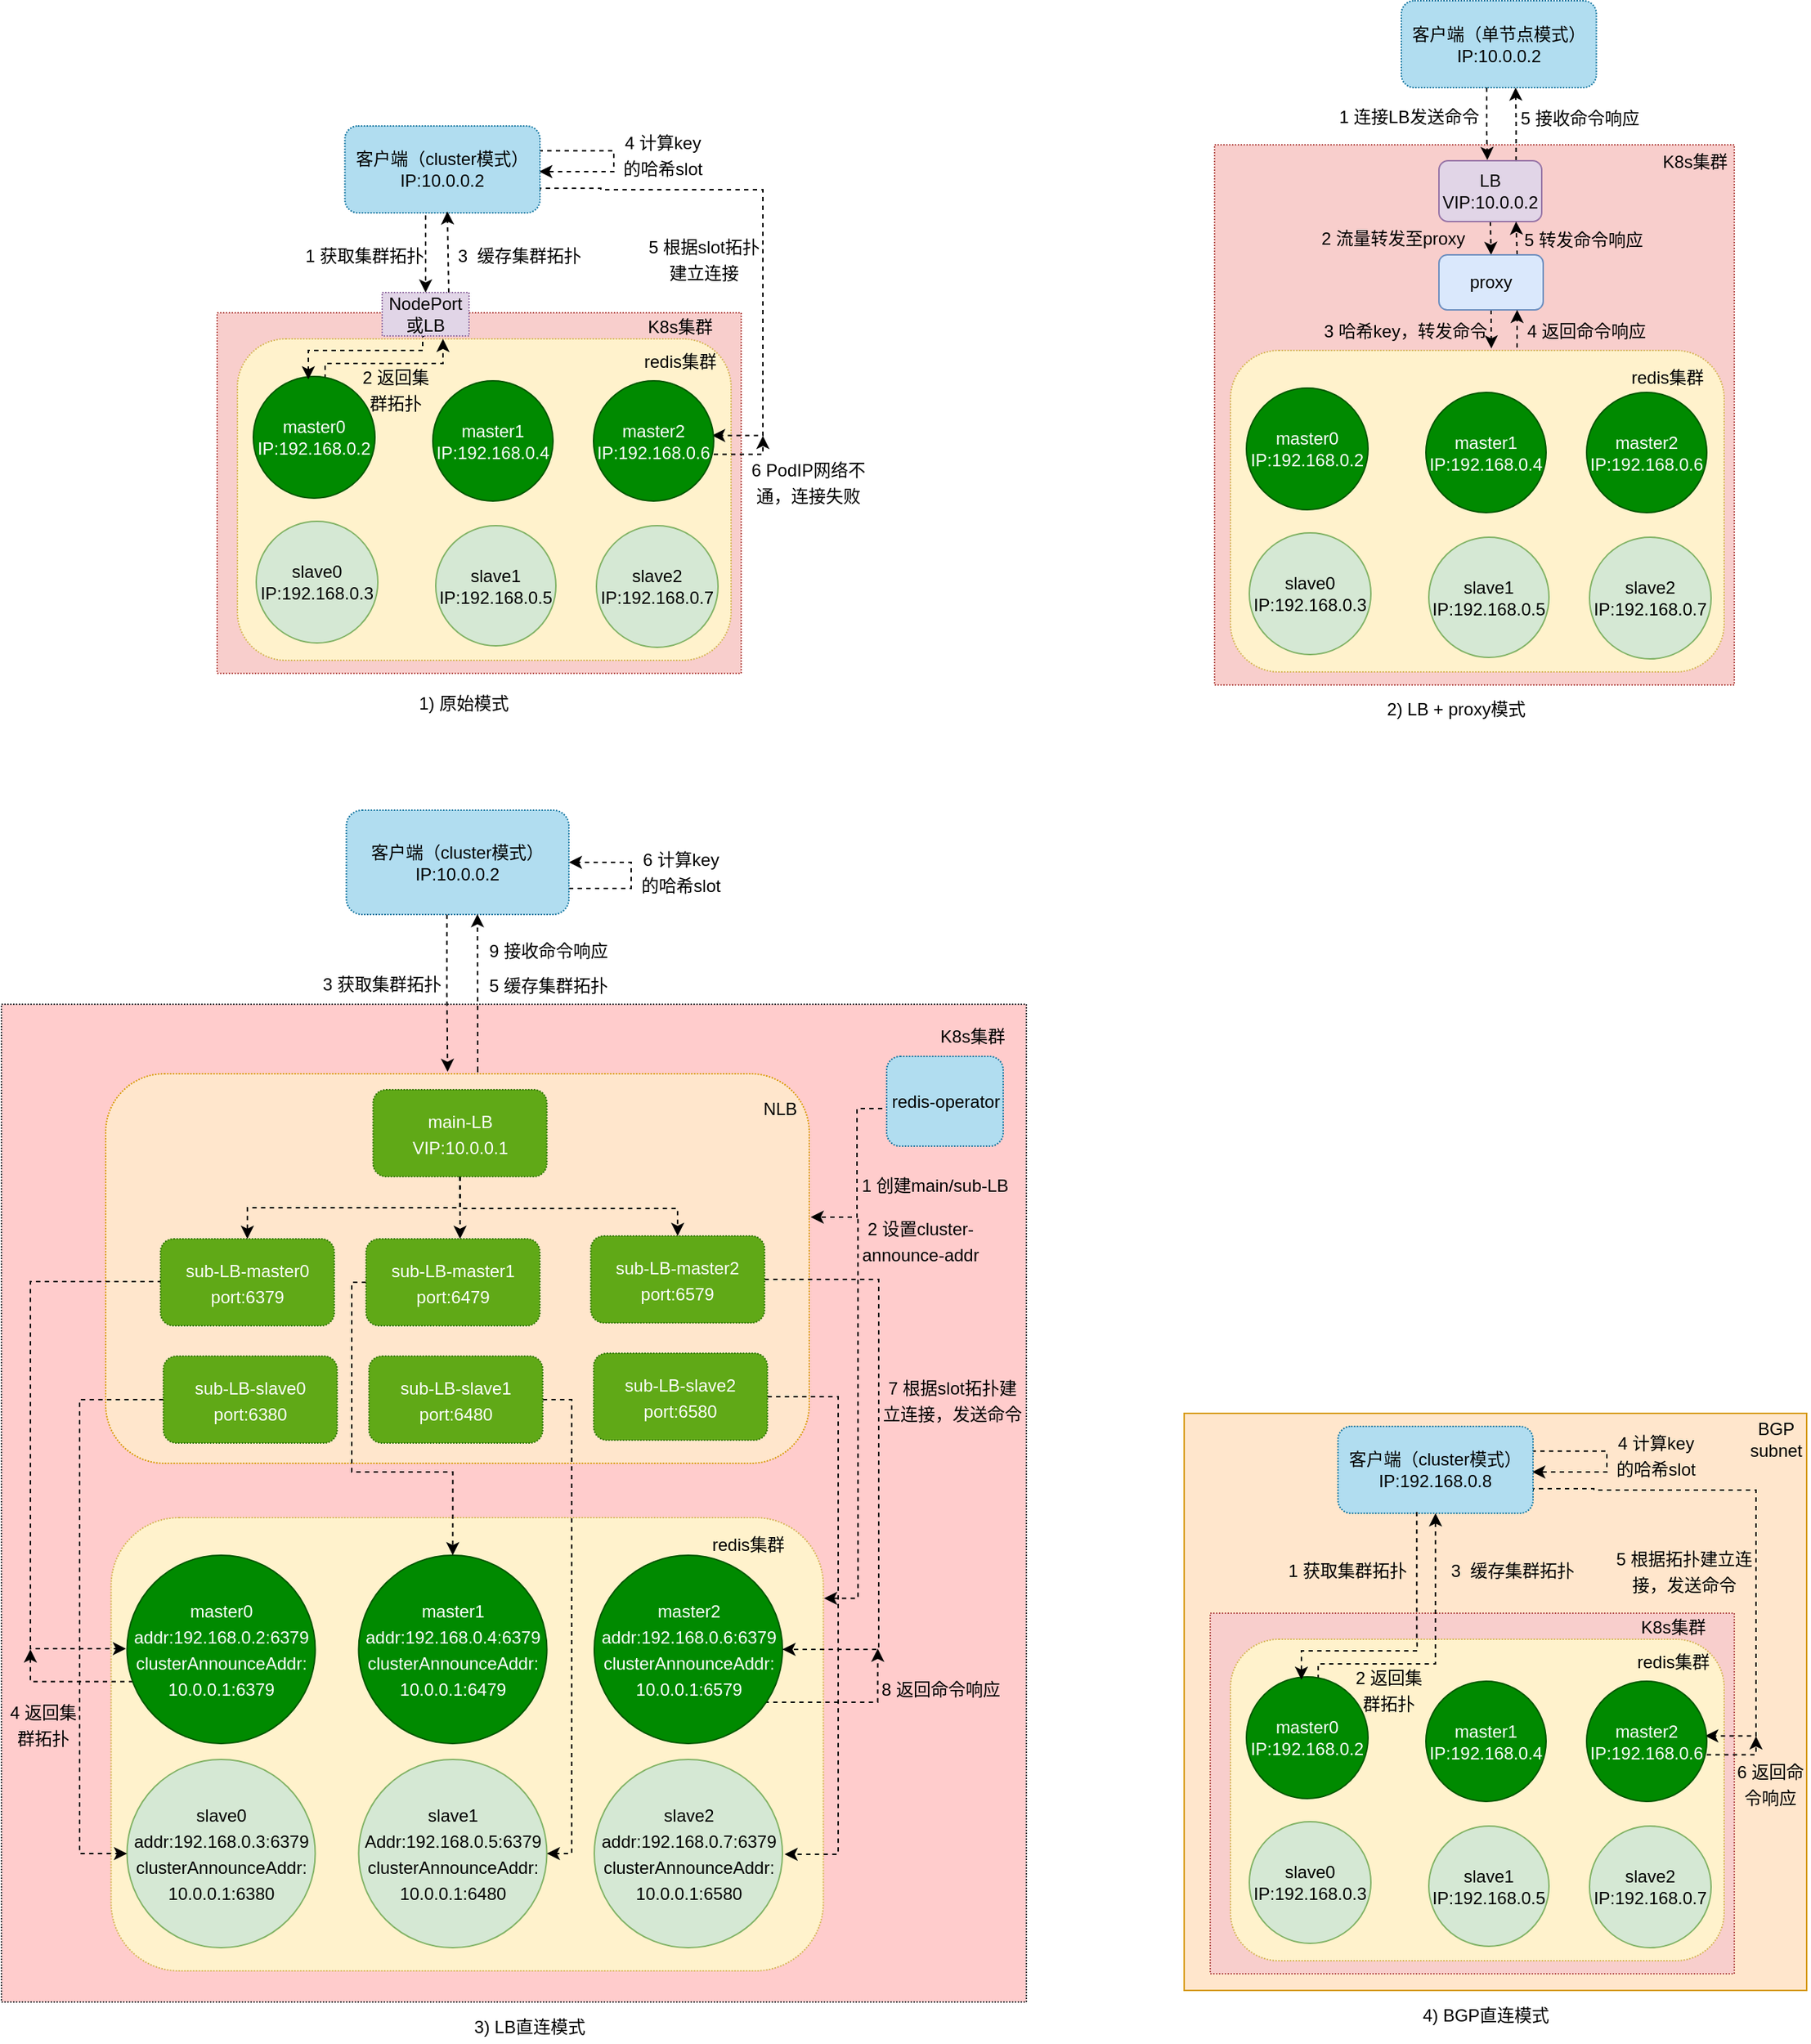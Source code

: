 <mxfile version="21.6.2" type="github">
  <diagram id="rYdwiMb5jvszhZctyrXV" name="第 1 页">
    <mxGraphModel dx="857" dy="634" grid="0" gridSize="10" guides="1" tooltips="1" connect="1" arrows="1" fold="1" page="0" pageScale="1" pageWidth="1920" pageHeight="1200" math="0" shadow="0">
      <root>
        <mxCell id="0" />
        <mxCell id="1" parent="0" />
        <mxCell id="7h_gLRWyWyL7MHuIv_91-29" value="" style="rounded=0;whiteSpace=wrap;html=1;fillColor=#ffe6cc;strokeColor=#d79b00;" vertex="1" parent="1">
          <mxGeometry x="1339" y="1168" width="430" height="398.5" as="geometry" />
        </mxCell>
        <mxCell id="fc0Et_haitifpb5bSG0c-15" value="" style="rounded=0;whiteSpace=wrap;html=1;fillColor=#f8cecc;dashed=1;dashPattern=1 1;strokeColor=#b85450;" parent="1" vertex="1">
          <mxGeometry x="671" y="408" width="362" height="249" as="geometry" />
        </mxCell>
        <mxCell id="fc0Et_haitifpb5bSG0c-1" value="" style="rounded=1;whiteSpace=wrap;html=1;dashed=1;dashPattern=1 1;fillColor=#fff2cc;strokeColor=#d6b656;" parent="1" vertex="1">
          <mxGeometry x="685" y="426" width="341" height="222" as="geometry" />
        </mxCell>
        <mxCell id="fc0Et_haitifpb5bSG0c-35" value="" style="rounded=0;whiteSpace=wrap;html=1;fillColor=#f8cecc;dashed=1;dashPattern=1 1;strokeColor=#b85450;" parent="1" vertex="1">
          <mxGeometry x="1360" y="292" width="359" height="373" as="geometry" />
        </mxCell>
        <mxCell id="k7kp1MV-_mNu26BSV135-30" style="edgeStyle=orthogonalEdgeStyle;rounded=0;orthogonalLoop=1;jettySize=auto;html=1;entryX=0.5;entryY=0;entryDx=0;entryDy=0;dashed=1;exitX=0.443;exitY=1.005;exitDx=0;exitDy=0;exitPerimeter=0;" parent="1" source="YQscOVflWYW1QB9K6YFz-41" target="k7kp1MV-_mNu26BSV135-29" edge="1">
          <mxGeometry relative="1" as="geometry">
            <mxPoint x="815" y="288" as="sourcePoint" />
            <Array as="points">
              <mxPoint x="815" y="336" />
            </Array>
          </mxGeometry>
        </mxCell>
        <mxCell id="k7kp1MV-_mNu26BSV135-39" style="edgeStyle=orthogonalEdgeStyle;rounded=0;orthogonalLoop=1;jettySize=auto;html=1;exitX=0.997;exitY=0.425;exitDx=0;exitDy=0;dashed=1;entryX=1;entryY=0.5;entryDx=0;entryDy=0;exitPerimeter=0;" parent="1" edge="1">
          <mxGeometry relative="1" as="geometry">
            <mxPoint x="893.47" y="310.47" as="targetPoint" />
            <Array as="points">
              <mxPoint x="945" y="296" />
              <mxPoint x="945" y="311" />
            </Array>
            <mxPoint x="892.997" y="296.12" as="sourcePoint" />
          </mxGeometry>
        </mxCell>
        <mxCell id="k7kp1MV-_mNu26BSV135-42" style="edgeStyle=orthogonalEdgeStyle;rounded=0;orthogonalLoop=1;jettySize=auto;html=1;exitX=1;exitY=0.75;exitDx=0;exitDy=0;dashed=1;entryX=0.999;entryY=0.437;entryDx=0;entryDy=0;entryPerimeter=0;" parent="1" source="YQscOVflWYW1QB9K6YFz-41" edge="1">
          <mxGeometry relative="1" as="geometry">
            <Array as="points">
              <mxPoint x="894" y="322" />
              <mxPoint x="936" y="322" />
              <mxPoint x="1048" y="323" />
              <mxPoint x="1048" y="493" />
            </Array>
            <mxPoint x="903" y="322" as="sourcePoint" />
            <mxPoint x="1012.917" y="492.721" as="targetPoint" />
          </mxGeometry>
        </mxCell>
        <mxCell id="YQscOVflWYW1QB9K6YFz-41" value="客户端（cluster模式）&lt;br&gt;IP:10.0.0.2" style="rounded=1;whiteSpace=wrap;html=1;fillColor=#b1ddf0;strokeColor=#10739e;dashed=1;dashPattern=1 1;" parent="1" vertex="1">
          <mxGeometry x="759.25" y="279" width="134.75" height="60" as="geometry" />
        </mxCell>
        <mxCell id="k7kp1MV-_mNu26BSV135-37" style="edgeStyle=orthogonalEdgeStyle;rounded=0;orthogonalLoop=1;jettySize=auto;html=1;exitX=0.5;exitY=0;exitDx=0;exitDy=0;entryX=0.393;entryY=-0.006;entryDx=0;entryDy=0;dashed=1;entryPerimeter=0;" parent="1" edge="1">
          <mxGeometry relative="1" as="geometry">
            <Array as="points">
              <mxPoint x="746" y="443" />
              <mxPoint x="827" y="443" />
            </Array>
            <mxPoint x="745.59" y="453.48" as="sourcePoint" />
            <mxPoint x="826.996" y="426.004" as="targetPoint" />
          </mxGeometry>
        </mxCell>
        <mxCell id="fc0Et_haitifpb5bSG0c-2" value="master0&lt;br&gt;IP:192.168.0.2" style="ellipse;whiteSpace=wrap;html=1;aspect=fixed;fillColor=#008a00;fontColor=#ffffff;strokeColor=#005700;" parent="1" vertex="1">
          <mxGeometry x="696" y="452" width="84" height="84" as="geometry" />
        </mxCell>
        <mxCell id="fc0Et_haitifpb5bSG0c-3" value="slave0&lt;br&gt;IP:192.168.0.3" style="ellipse;whiteSpace=wrap;html=1;aspect=fixed;fillColor=#d5e8d4;strokeColor=#82b366;" parent="1" vertex="1">
          <mxGeometry x="698" y="552" width="84" height="84" as="geometry" />
        </mxCell>
        <mxCell id="fc0Et_haitifpb5bSG0c-4" value="master1&lt;br&gt;IP:192.168.0.4" style="ellipse;whiteSpace=wrap;html=1;aspect=fixed;fillColor=#008a00;fontColor=#ffffff;strokeColor=#005700;" parent="1" vertex="1">
          <mxGeometry x="820" y="455" width="83" height="83" as="geometry" />
        </mxCell>
        <mxCell id="fc0Et_haitifpb5bSG0c-5" value="slave1&lt;br&gt;IP:192.168.0.5" style="ellipse;whiteSpace=wrap;html=1;aspect=fixed;fillColor=#d5e8d4;strokeColor=#82b366;" parent="1" vertex="1">
          <mxGeometry x="822" y="555" width="83" height="83" as="geometry" />
        </mxCell>
        <mxCell id="k7kp1MV-_mNu26BSV135-43" style="edgeStyle=orthogonalEdgeStyle;rounded=0;orthogonalLoop=1;jettySize=auto;html=1;exitX=0.993;exitY=0.6;exitDx=0;exitDy=0;dashed=1;exitPerimeter=0;" parent="1" edge="1">
          <mxGeometry relative="1" as="geometry">
            <mxPoint x="1048" y="493" as="targetPoint" />
            <Array as="points">
              <mxPoint x="1048" y="506" />
            </Array>
            <mxPoint x="1013.999" y="505.8" as="sourcePoint" />
          </mxGeometry>
        </mxCell>
        <mxCell id="fc0Et_haitifpb5bSG0c-6" value="master2&lt;br&gt;IP:192.168.0.6" style="ellipse;whiteSpace=wrap;html=1;aspect=fixed;fillColor=#008a00;fontColor=#ffffff;strokeColor=#005700;" parent="1" vertex="1">
          <mxGeometry x="931" y="455" width="83" height="83" as="geometry" />
        </mxCell>
        <mxCell id="fc0Et_haitifpb5bSG0c-7" value="slave2&lt;br&gt;IP:192.168.0.7" style="ellipse;whiteSpace=wrap;html=1;aspect=fixed;fillColor=#d5e8d4;strokeColor=#82b366;" parent="1" vertex="1">
          <mxGeometry x="933" y="555" width="84" height="84" as="geometry" />
        </mxCell>
        <mxCell id="fc0Et_haitifpb5bSG0c-13" value="&lt;p style=&quot;line-height: 150%;&quot;&gt;6 PodIP网络不通，连接失败&lt;/p&gt;" style="text;html=1;strokeColor=none;fillColor=none;align=center;verticalAlign=middle;whiteSpace=wrap;rounded=0;" parent="1" vertex="1">
          <mxGeometry x="1036.5" y="510" width="85" height="30" as="geometry" />
        </mxCell>
        <mxCell id="fc0Et_haitifpb5bSG0c-16" value="K8s集群" style="text;html=1;strokeColor=none;fillColor=none;align=center;verticalAlign=middle;whiteSpace=wrap;rounded=0;dashed=1;" parent="1" vertex="1">
          <mxGeometry x="961.13" y="403" width="60" height="30" as="geometry" />
        </mxCell>
        <mxCell id="fc0Et_haitifpb5bSG0c-43" style="edgeStyle=orthogonalEdgeStyle;rounded=0;orthogonalLoop=1;jettySize=auto;html=1;dashed=1;entryX=0.471;entryY=-0.013;entryDx=0;entryDy=0;entryPerimeter=0;" parent="1" source="7h_gLRWyWyL7MHuIv_91-78" target="fc0Et_haitifpb5bSG0c-37" edge="1">
          <mxGeometry relative="1" as="geometry">
            <mxPoint x="1549.49" y="204" as="sourcePoint" />
            <mxPoint x="1548.654" y="320.832" as="targetPoint" />
            <Array as="points">
              <mxPoint x="1548" y="283" />
              <mxPoint x="1548" y="283" />
            </Array>
          </mxGeometry>
        </mxCell>
        <mxCell id="fc0Et_haitifpb5bSG0c-36" value="K8s集群" style="text;html=1;strokeColor=none;fillColor=none;align=center;verticalAlign=middle;whiteSpace=wrap;rounded=0;dashed=1;" parent="1" vertex="1">
          <mxGeometry x="1662" y="289" width="60" height="30" as="geometry" />
        </mxCell>
        <mxCell id="fc0Et_haitifpb5bSG0c-44" style="edgeStyle=orthogonalEdgeStyle;rounded=0;orthogonalLoop=1;jettySize=auto;html=1;exitX=0.5;exitY=1;exitDx=0;exitDy=0;entryX=0.5;entryY=0;entryDx=0;entryDy=0;dashed=1;" parent="1" source="fc0Et_haitifpb5bSG0c-37" target="fc0Et_haitifpb5bSG0c-38" edge="1">
          <mxGeometry relative="1" as="geometry" />
        </mxCell>
        <mxCell id="k7kp1MV-_mNu26BSV135-44" style="edgeStyle=orthogonalEdgeStyle;rounded=0;orthogonalLoop=1;jettySize=auto;html=1;exitX=0.75;exitY=0;exitDx=0;exitDy=0;dashed=1;entryX=0.586;entryY=0.999;entryDx=0;entryDy=0;entryPerimeter=0;" parent="1" source="fc0Et_haitifpb5bSG0c-37" target="7h_gLRWyWyL7MHuIv_91-78" edge="1">
          <mxGeometry relative="1" as="geometry">
            <mxPoint x="1568.25" y="321" as="sourcePoint" />
            <mxPoint x="1568" y="263" as="targetPoint" />
          </mxGeometry>
        </mxCell>
        <mxCell id="fc0Et_haitifpb5bSG0c-37" value="LB&lt;br&gt;VIP:10.0.0.2" style="rounded=1;whiteSpace=wrap;html=1;fillColor=#e1d5e7;strokeColor=#9673a6;" parent="1" vertex="1">
          <mxGeometry x="1515" y="303" width="71" height="42" as="geometry" />
        </mxCell>
        <mxCell id="fc0Et_haitifpb5bSG0c-46" style="edgeStyle=orthogonalEdgeStyle;rounded=0;orthogonalLoop=1;jettySize=auto;html=1;exitX=0.5;exitY=1;exitDx=0;exitDy=0;entryX=0.417;entryY=0.003;entryDx=0;entryDy=0;entryPerimeter=0;dashed=1;" parent="1" source="fc0Et_haitifpb5bSG0c-38" edge="1">
          <mxGeometry relative="1" as="geometry">
            <mxPoint x="1551.197" y="432.666" as="targetPoint" />
          </mxGeometry>
        </mxCell>
        <mxCell id="k7kp1MV-_mNu26BSV135-45" style="edgeStyle=orthogonalEdgeStyle;rounded=0;orthogonalLoop=1;jettySize=auto;html=1;exitX=0.75;exitY=0;exitDx=0;exitDy=0;entryX=0.75;entryY=1;entryDx=0;entryDy=0;dashed=1;" parent="1" source="fc0Et_haitifpb5bSG0c-38" target="fc0Et_haitifpb5bSG0c-37" edge="1">
          <mxGeometry relative="1" as="geometry" />
        </mxCell>
        <mxCell id="fc0Et_haitifpb5bSG0c-38" value="proxy" style="rounded=1;whiteSpace=wrap;html=1;fillColor=#dae8fc;strokeColor=#6c8ebf;" parent="1" vertex="1">
          <mxGeometry x="1515" y="368" width="72" height="38" as="geometry" />
        </mxCell>
        <mxCell id="fc0Et_haitifpb5bSG0c-39" value="&lt;p style=&quot;line-height: 150%;&quot;&gt;1 连接LB发送命令&lt;/p&gt;" style="text;html=1;strokeColor=none;fillColor=none;align=center;verticalAlign=middle;whiteSpace=wrap;rounded=0;" parent="1" vertex="1">
          <mxGeometry x="1443" y="258" width="103" height="27.5" as="geometry" />
        </mxCell>
        <mxCell id="fc0Et_haitifpb5bSG0c-40" value="&lt;p style=&quot;line-height: 150%;&quot;&gt;3 哈希key，转发命令&lt;/p&gt;" style="text;html=1;strokeColor=none;fillColor=none;align=center;verticalAlign=middle;whiteSpace=wrap;rounded=0;" parent="1" vertex="1">
          <mxGeometry x="1434" y="411" width="116" height="17" as="geometry" />
        </mxCell>
        <mxCell id="k7kp1MV-_mNu26BSV135-31" style="edgeStyle=orthogonalEdgeStyle;rounded=0;orthogonalLoop=1;jettySize=auto;html=1;exitX=0.5;exitY=1;exitDx=0;exitDy=0;dashed=1;" parent="1" source="k7kp1MV-_mNu26BSV135-29" edge="1">
          <mxGeometry relative="1" as="geometry">
            <mxPoint x="734" y="454" as="targetPoint" />
            <Array as="points">
              <mxPoint x="813" y="424" />
              <mxPoint x="813" y="434" />
              <mxPoint x="734" y="434" />
            </Array>
          </mxGeometry>
        </mxCell>
        <mxCell id="k7kp1MV-_mNu26BSV135-34" style="edgeStyle=orthogonalEdgeStyle;rounded=0;orthogonalLoop=1;jettySize=auto;html=1;exitX=0.75;exitY=0;exitDx=0;exitDy=0;dashed=1;" parent="1" edge="1">
          <mxGeometry relative="1" as="geometry">
            <mxPoint x="830.99" y="394" as="sourcePoint" />
            <mxPoint x="830" y="338" as="targetPoint" />
            <Array as="points">
              <mxPoint x="830" y="394" />
            </Array>
          </mxGeometry>
        </mxCell>
        <mxCell id="k7kp1MV-_mNu26BSV135-29" value="NodePort或LB" style="text;html=1;strokeColor=#9673a6;fillColor=#e1d5e7;align=center;verticalAlign=middle;whiteSpace=wrap;rounded=0;dashed=1;dashPattern=1 1;" parent="1" vertex="1">
          <mxGeometry x="785" y="394" width="60" height="30" as="geometry" />
        </mxCell>
        <mxCell id="k7kp1MV-_mNu26BSV135-32" value="&lt;p style=&quot;line-height: 150%;&quot;&gt;1 获取集群拓扑&lt;/p&gt;" style="text;html=1;strokeColor=none;fillColor=none;align=center;verticalAlign=middle;whiteSpace=wrap;rounded=0;" parent="1" vertex="1">
          <mxGeometry x="724" y="348" width="98" height="40" as="geometry" />
        </mxCell>
        <mxCell id="k7kp1MV-_mNu26BSV135-35" value="&lt;p style=&quot;line-height: 150%;&quot;&gt;3&amp;nbsp; 缓存集群拓扑&lt;/p&gt;" style="text;html=1;strokeColor=none;fillColor=none;align=center;verticalAlign=middle;whiteSpace=wrap;rounded=0;" parent="1" vertex="1">
          <mxGeometry x="832.88" y="356" width="94.25" height="24" as="geometry" />
        </mxCell>
        <mxCell id="k7kp1MV-_mNu26BSV135-36" value="&lt;p style=&quot;line-height: 150%;&quot;&gt;2 返回集群拓扑&lt;/p&gt;" style="text;html=1;strokeColor=none;fillColor=none;align=center;verticalAlign=middle;whiteSpace=wrap;rounded=0;" parent="1" vertex="1">
          <mxGeometry x="768" y="445" width="53" height="31" as="geometry" />
        </mxCell>
        <mxCell id="k7kp1MV-_mNu26BSV135-38" value="&lt;p style=&quot;line-height: 150%;&quot;&gt;4 计算key的哈希slot&lt;/p&gt;" style="text;html=1;strokeColor=none;fillColor=none;align=center;verticalAlign=middle;whiteSpace=wrap;rounded=0;" parent="1" vertex="1">
          <mxGeometry x="949" y="283.5" width="60" height="31" as="geometry" />
        </mxCell>
        <mxCell id="k7kp1MV-_mNu26BSV135-41" value="&lt;p style=&quot;line-height: 150%;&quot;&gt;5 根据slot拓扑建立连接&lt;/p&gt;" style="text;html=1;strokeColor=none;fillColor=none;align=center;verticalAlign=middle;whiteSpace=wrap;rounded=0;" parent="1" vertex="1">
          <mxGeometry x="966.99" y="356" width="81.01" height="30" as="geometry" />
        </mxCell>
        <mxCell id="k7kp1MV-_mNu26BSV135-46" value="" style="endArrow=classic;html=1;rounded=0;dashed=1;entryX=0.75;entryY=1;entryDx=0;entryDy=0;exitX=0.469;exitY=0;exitDx=0;exitDy=0;exitPerimeter=0;" parent="1" target="fc0Et_haitifpb5bSG0c-38" edge="1">
          <mxGeometry width="50" height="50" relative="1" as="geometry">
            <mxPoint x="1568.929" y="432" as="sourcePoint" />
            <mxPoint x="1611" y="441" as="targetPoint" />
          </mxGeometry>
        </mxCell>
        <mxCell id="k7kp1MV-_mNu26BSV135-47" value="&lt;p style=&quot;line-height: 150%;&quot;&gt;2 流量转发至proxy&lt;/p&gt;" style="text;html=1;strokeColor=none;fillColor=none;align=center;verticalAlign=middle;whiteSpace=wrap;rounded=0;" parent="1" vertex="1">
          <mxGeometry x="1428" y="343.5" width="111" height="24" as="geometry" />
        </mxCell>
        <mxCell id="k7kp1MV-_mNu26BSV135-48" value="&lt;p style=&quot;line-height: 150%;&quot;&gt;4 返回命令响应&lt;/p&gt;" style="text;html=1;strokeColor=none;fillColor=none;align=center;verticalAlign=middle;whiteSpace=wrap;rounded=0;" parent="1" vertex="1">
          <mxGeometry x="1572.5" y="411" width="87.5" height="17" as="geometry" />
        </mxCell>
        <mxCell id="k7kp1MV-_mNu26BSV135-49" value="&lt;p style=&quot;line-height: 150%;&quot;&gt;5 接收命令响应&lt;/p&gt;" style="text;html=1;strokeColor=none;fillColor=none;align=center;verticalAlign=middle;whiteSpace=wrap;rounded=0;" parent="1" vertex="1">
          <mxGeometry x="1564.5" y="264.5" width="94.75" height="17" as="geometry" />
        </mxCell>
        <mxCell id="k7kp1MV-_mNu26BSV135-80" value="redis集群" style="text;html=1;strokeColor=none;fillColor=none;align=center;verticalAlign=middle;whiteSpace=wrap;rounded=0;dashed=1;dashPattern=1 1;" parent="1" vertex="1">
          <mxGeometry x="961.13" y="427" width="60" height="30" as="geometry" />
        </mxCell>
        <mxCell id="8dxpS0PHY5nWG-0NEdOh-6" value="&lt;p style=&quot;line-height: 150%;&quot;&gt;5 转发命令响应&lt;/p&gt;" style="text;html=1;strokeColor=none;fillColor=none;align=center;verticalAlign=middle;whiteSpace=wrap;rounded=0;" parent="1" vertex="1">
          <mxGeometry x="1573" y="348" width="84" height="17" as="geometry" />
        </mxCell>
        <mxCell id="7h_gLRWyWyL7MHuIv_91-4" value="" style="rounded=0;whiteSpace=wrap;html=1;fillColor=#f8cecc;dashed=1;dashPattern=1 1;strokeColor=#b85450;" vertex="1" parent="1">
          <mxGeometry x="1357" y="1306" width="362" height="249" as="geometry" />
        </mxCell>
        <mxCell id="7h_gLRWyWyL7MHuIv_91-5" value="" style="rounded=1;whiteSpace=wrap;html=1;dashed=1;dashPattern=1 1;fillColor=#fff2cc;strokeColor=#d6b656;" vertex="1" parent="1">
          <mxGeometry x="1371" y="1324" width="341" height="222" as="geometry" />
        </mxCell>
        <mxCell id="7h_gLRWyWyL7MHuIv_91-7" style="edgeStyle=orthogonalEdgeStyle;rounded=0;orthogonalLoop=1;jettySize=auto;html=1;exitX=0.997;exitY=0.425;exitDx=0;exitDy=0;dashed=1;entryX=1;entryY=0.5;entryDx=0;entryDy=0;exitPerimeter=0;" edge="1" parent="1">
          <mxGeometry relative="1" as="geometry">
            <mxPoint x="1579.47" y="1208.47" as="targetPoint" />
            <Array as="points">
              <mxPoint x="1631" y="1194" />
              <mxPoint x="1631" y="1209" />
            </Array>
            <mxPoint x="1578.997" y="1194.12" as="sourcePoint" />
          </mxGeometry>
        </mxCell>
        <mxCell id="7h_gLRWyWyL7MHuIv_91-8" style="edgeStyle=orthogonalEdgeStyle;rounded=0;orthogonalLoop=1;jettySize=auto;html=1;exitX=1;exitY=0.75;exitDx=0;exitDy=0;dashed=1;entryX=0.999;entryY=0.437;entryDx=0;entryDy=0;entryPerimeter=0;" edge="1" parent="1" source="7h_gLRWyWyL7MHuIv_91-9">
          <mxGeometry relative="1" as="geometry">
            <Array as="points">
              <mxPoint x="1580" y="1220" />
              <mxPoint x="1622" y="1220" />
              <mxPoint x="1734" y="1221" />
              <mxPoint x="1734" y="1391" />
            </Array>
            <mxPoint x="1589" y="1220" as="sourcePoint" />
            <mxPoint x="1698.917" y="1390.721" as="targetPoint" />
          </mxGeometry>
        </mxCell>
        <mxCell id="7h_gLRWyWyL7MHuIv_91-9" value="客户端（cluster模式）&lt;br&gt;IP:192.168.0.8" style="rounded=1;whiteSpace=wrap;html=1;fillColor=#b1ddf0;strokeColor=#10739e;dashed=1;dashPattern=1 1;" vertex="1" parent="1">
          <mxGeometry x="1445.25" y="1177" width="134.75" height="60" as="geometry" />
        </mxCell>
        <mxCell id="7h_gLRWyWyL7MHuIv_91-10" style="edgeStyle=orthogonalEdgeStyle;rounded=0;orthogonalLoop=1;jettySize=auto;html=1;exitX=0.5;exitY=0;exitDx=0;exitDy=0;entryX=0.5;entryY=1;entryDx=0;entryDy=0;dashed=1;" edge="1" parent="1" target="7h_gLRWyWyL7MHuIv_91-9">
          <mxGeometry relative="1" as="geometry">
            <Array as="points">
              <mxPoint x="1432" y="1341" />
              <mxPoint x="1513" y="1341" />
            </Array>
            <mxPoint x="1431.59" y="1351.48" as="sourcePoint" />
            <mxPoint x="1512.996" y="1324.004" as="targetPoint" />
          </mxGeometry>
        </mxCell>
        <mxCell id="7h_gLRWyWyL7MHuIv_91-11" value="master0&lt;br&gt;IP:192.168.0.2" style="ellipse;whiteSpace=wrap;html=1;aspect=fixed;fillColor=#008a00;fontColor=#ffffff;strokeColor=#005700;" vertex="1" parent="1">
          <mxGeometry x="1382" y="1350" width="84" height="84" as="geometry" />
        </mxCell>
        <mxCell id="7h_gLRWyWyL7MHuIv_91-12" value="slave0&lt;br&gt;IP:192.168.0.3" style="ellipse;whiteSpace=wrap;html=1;aspect=fixed;fillColor=#d5e8d4;strokeColor=#82b366;" vertex="1" parent="1">
          <mxGeometry x="1384" y="1450" width="84" height="84" as="geometry" />
        </mxCell>
        <mxCell id="7h_gLRWyWyL7MHuIv_91-13" value="master1&lt;br&gt;IP:192.168.0.4" style="ellipse;whiteSpace=wrap;html=1;aspect=fixed;fillColor=#008a00;fontColor=#ffffff;strokeColor=#005700;" vertex="1" parent="1">
          <mxGeometry x="1506" y="1353" width="83" height="83" as="geometry" />
        </mxCell>
        <mxCell id="7h_gLRWyWyL7MHuIv_91-14" value="slave1&lt;br&gt;IP:192.168.0.5" style="ellipse;whiteSpace=wrap;html=1;aspect=fixed;fillColor=#d5e8d4;strokeColor=#82b366;" vertex="1" parent="1">
          <mxGeometry x="1508" y="1453" width="83" height="83" as="geometry" />
        </mxCell>
        <mxCell id="7h_gLRWyWyL7MHuIv_91-15" style="edgeStyle=orthogonalEdgeStyle;rounded=0;orthogonalLoop=1;jettySize=auto;html=1;exitX=0.993;exitY=0.6;exitDx=0;exitDy=0;dashed=1;exitPerimeter=0;" edge="1" parent="1">
          <mxGeometry relative="1" as="geometry">
            <mxPoint x="1734" y="1391" as="targetPoint" />
            <Array as="points">
              <mxPoint x="1734" y="1404" />
            </Array>
            <mxPoint x="1699.999" y="1403.8" as="sourcePoint" />
          </mxGeometry>
        </mxCell>
        <mxCell id="7h_gLRWyWyL7MHuIv_91-16" value="master2&lt;br&gt;IP:192.168.0.6" style="ellipse;whiteSpace=wrap;html=1;aspect=fixed;fillColor=#008a00;fontColor=#ffffff;strokeColor=#005700;" vertex="1" parent="1">
          <mxGeometry x="1617" y="1353" width="83" height="83" as="geometry" />
        </mxCell>
        <mxCell id="7h_gLRWyWyL7MHuIv_91-17" value="slave2&lt;br&gt;IP:192.168.0.7" style="ellipse;whiteSpace=wrap;html=1;aspect=fixed;fillColor=#d5e8d4;strokeColor=#82b366;" vertex="1" parent="1">
          <mxGeometry x="1619" y="1453" width="84" height="84" as="geometry" />
        </mxCell>
        <mxCell id="7h_gLRWyWyL7MHuIv_91-18" value="&lt;p style=&quot;line-height: 150%;&quot;&gt;6 返回命令响应&lt;/p&gt;" style="text;html=1;strokeColor=none;fillColor=none;align=center;verticalAlign=middle;whiteSpace=wrap;rounded=0;" vertex="1" parent="1">
          <mxGeometry x="1715.5" y="1409" width="55.5" height="30" as="geometry" />
        </mxCell>
        <mxCell id="7h_gLRWyWyL7MHuIv_91-19" value="K8s集群" style="text;html=1;strokeColor=none;fillColor=none;align=center;verticalAlign=middle;whiteSpace=wrap;rounded=0;dashed=1;" vertex="1" parent="1">
          <mxGeometry x="1647.13" y="1301" width="60" height="30" as="geometry" />
        </mxCell>
        <mxCell id="7h_gLRWyWyL7MHuIv_91-20" style="edgeStyle=orthogonalEdgeStyle;rounded=0;orthogonalLoop=1;jettySize=auto;html=1;exitX=0.404;exitY=0.985;exitDx=0;exitDy=0;dashed=1;exitPerimeter=0;" edge="1" parent="1" source="7h_gLRWyWyL7MHuIv_91-9">
          <mxGeometry relative="1" as="geometry">
            <mxPoint x="1420" y="1352" as="targetPoint" />
            <Array as="points">
              <mxPoint x="1500" y="1322" />
              <mxPoint x="1500" y="1322" />
              <mxPoint x="1500" y="1332" />
              <mxPoint x="1420" y="1332" />
            </Array>
            <mxPoint x="1501" y="1322" as="sourcePoint" />
          </mxGeometry>
        </mxCell>
        <mxCell id="7h_gLRWyWyL7MHuIv_91-23" value="&lt;p style=&quot;line-height: 150%;&quot;&gt;1 获取集群拓扑&lt;/p&gt;" style="text;html=1;strokeColor=none;fillColor=none;align=center;verticalAlign=middle;whiteSpace=wrap;rounded=0;" vertex="1" parent="1">
          <mxGeometry x="1403" y="1256" width="98" height="40" as="geometry" />
        </mxCell>
        <mxCell id="7h_gLRWyWyL7MHuIv_91-24" value="&lt;p style=&quot;line-height: 150%;&quot;&gt;3&amp;nbsp; 缓存集群拓扑&lt;/p&gt;" style="text;html=1;strokeColor=none;fillColor=none;align=center;verticalAlign=middle;whiteSpace=wrap;rounded=0;" vertex="1" parent="1">
          <mxGeometry x="1518.88" y="1264" width="94.25" height="24" as="geometry" />
        </mxCell>
        <mxCell id="7h_gLRWyWyL7MHuIv_91-25" value="&lt;p style=&quot;line-height: 150%;&quot;&gt;2 返回集群拓扑&lt;/p&gt;" style="text;html=1;strokeColor=none;fillColor=none;align=center;verticalAlign=middle;whiteSpace=wrap;rounded=0;" vertex="1" parent="1">
          <mxGeometry x="1454" y="1343" width="53" height="31" as="geometry" />
        </mxCell>
        <mxCell id="7h_gLRWyWyL7MHuIv_91-26" value="&lt;p style=&quot;line-height: 150%;&quot;&gt;4 计算key的哈希slot&lt;/p&gt;" style="text;html=1;strokeColor=none;fillColor=none;align=center;verticalAlign=middle;whiteSpace=wrap;rounded=0;" vertex="1" parent="1">
          <mxGeometry x="1635" y="1181.5" width="60" height="31" as="geometry" />
        </mxCell>
        <mxCell id="7h_gLRWyWyL7MHuIv_91-27" value="&lt;p style=&quot;line-height: 150%;&quot;&gt;5 根据拓扑&lt;span style=&quot;background-color: initial;&quot;&gt;建立连接，发送命令&lt;/span&gt;&lt;/p&gt;" style="text;html=1;strokeColor=none;fillColor=none;align=center;verticalAlign=middle;whiteSpace=wrap;rounded=0;" vertex="1" parent="1">
          <mxGeometry x="1633.99" y="1262" width="101" height="30" as="geometry" />
        </mxCell>
        <mxCell id="7h_gLRWyWyL7MHuIv_91-28" value="redis集群" style="text;html=1;strokeColor=none;fillColor=none;align=center;verticalAlign=middle;whiteSpace=wrap;rounded=0;dashed=1;dashPattern=1 1;" vertex="1" parent="1">
          <mxGeometry x="1647.13" y="1325" width="60" height="30" as="geometry" />
        </mxCell>
        <mxCell id="7h_gLRWyWyL7MHuIv_91-30" value="BGP subnet" style="text;html=1;strokeColor=none;fillColor=none;align=center;verticalAlign=middle;whiteSpace=wrap;rounded=0;" vertex="1" parent="1">
          <mxGeometry x="1727" y="1171" width="42" height="30" as="geometry" />
        </mxCell>
        <mxCell id="7h_gLRWyWyL7MHuIv_91-66" value="" style="rounded=1;whiteSpace=wrap;html=1;dashed=1;dashPattern=1 1;fillColor=#fff2cc;strokeColor=#d6b656;" vertex="1" parent="1">
          <mxGeometry x="1371" y="434" width="341" height="222" as="geometry" />
        </mxCell>
        <mxCell id="7h_gLRWyWyL7MHuIv_91-67" value="master0&lt;br&gt;IP:192.168.0.2" style="ellipse;whiteSpace=wrap;html=1;aspect=fixed;fillColor=#008a00;fontColor=#ffffff;strokeColor=#005700;" vertex="1" parent="1">
          <mxGeometry x="1382" y="460" width="84" height="84" as="geometry" />
        </mxCell>
        <mxCell id="7h_gLRWyWyL7MHuIv_91-68" value="slave0&lt;br&gt;IP:192.168.0.3" style="ellipse;whiteSpace=wrap;html=1;aspect=fixed;fillColor=#d5e8d4;strokeColor=#82b366;" vertex="1" parent="1">
          <mxGeometry x="1384" y="560" width="84" height="84" as="geometry" />
        </mxCell>
        <mxCell id="7h_gLRWyWyL7MHuIv_91-69" value="master1&lt;br&gt;IP:192.168.0.4" style="ellipse;whiteSpace=wrap;html=1;aspect=fixed;fillColor=#008a00;fontColor=#ffffff;strokeColor=#005700;" vertex="1" parent="1">
          <mxGeometry x="1506" y="463" width="83" height="83" as="geometry" />
        </mxCell>
        <mxCell id="7h_gLRWyWyL7MHuIv_91-70" value="slave1&lt;br&gt;IP:192.168.0.5" style="ellipse;whiteSpace=wrap;html=1;aspect=fixed;fillColor=#d5e8d4;strokeColor=#82b366;" vertex="1" parent="1">
          <mxGeometry x="1508" y="563" width="83" height="83" as="geometry" />
        </mxCell>
        <mxCell id="7h_gLRWyWyL7MHuIv_91-71" value="master2&lt;br&gt;IP:192.168.0.6" style="ellipse;whiteSpace=wrap;html=1;aspect=fixed;fillColor=#008a00;fontColor=#ffffff;strokeColor=#005700;" vertex="1" parent="1">
          <mxGeometry x="1617" y="463" width="83" height="83" as="geometry" />
        </mxCell>
        <mxCell id="7h_gLRWyWyL7MHuIv_91-72" value="slave2&lt;br&gt;IP:192.168.0.7" style="ellipse;whiteSpace=wrap;html=1;aspect=fixed;fillColor=#d5e8d4;strokeColor=#82b366;" vertex="1" parent="1">
          <mxGeometry x="1619" y="563" width="84" height="84" as="geometry" />
        </mxCell>
        <mxCell id="7h_gLRWyWyL7MHuIv_91-73" value="redis集群" style="text;html=1;strokeColor=none;fillColor=none;align=center;verticalAlign=middle;whiteSpace=wrap;rounded=0;dashed=1;dashPattern=1 1;" vertex="1" parent="1">
          <mxGeometry x="1643" y="437.5" width="60" height="30" as="geometry" />
        </mxCell>
        <mxCell id="7h_gLRWyWyL7MHuIv_91-78" value="客户端（单节点模式）&lt;br&gt;IP:10.0.0.2" style="rounded=1;whiteSpace=wrap;html=1;fillColor=#b1ddf0;strokeColor=#10739e;dashed=1;dashPattern=1 1;" vertex="1" parent="1">
          <mxGeometry x="1489" y="192.5" width="134.75" height="60" as="geometry" />
        </mxCell>
        <mxCell id="7h_gLRWyWyL7MHuIv_91-134" value="" style="rounded=0;whiteSpace=wrap;html=1;fillColor=#ffcccc;dashed=1;dashPattern=1 1;strokeColor=#36393d;" vertex="1" parent="1">
          <mxGeometry x="522" y="885.5" width="708" height="689" as="geometry" />
        </mxCell>
        <mxCell id="7h_gLRWyWyL7MHuIv_91-135" value="" style="rounded=1;whiteSpace=wrap;html=1;fillColor=#ffe6cc;dashed=1;dashPattern=1 1;strokeColor=#d79b00;" vertex="1" parent="1">
          <mxGeometry x="594" y="933.5" width="486" height="269" as="geometry" />
        </mxCell>
        <mxCell id="7h_gLRWyWyL7MHuIv_91-136" style="edgeStyle=orthogonalEdgeStyle;rounded=0;orthogonalLoop=1;jettySize=auto;html=1;exitX=0.452;exitY=1.002;exitDx=0;exitDy=0;entryX=0.486;entryY=-0.005;entryDx=0;entryDy=0;entryPerimeter=0;dashed=1;exitPerimeter=0;" edge="1" parent="1" source="7h_gLRWyWyL7MHuIv_91-138" target="7h_gLRWyWyL7MHuIv_91-135">
          <mxGeometry relative="1" as="geometry">
            <Array as="points" />
          </mxGeometry>
        </mxCell>
        <mxCell id="7h_gLRWyWyL7MHuIv_91-137" style="edgeStyle=orthogonalEdgeStyle;rounded=0;orthogonalLoop=1;jettySize=auto;html=1;exitX=1;exitY=0.75;exitDx=0;exitDy=0;dashed=1;" edge="1" parent="1" source="7h_gLRWyWyL7MHuIv_91-138" target="7h_gLRWyWyL7MHuIv_91-138">
          <mxGeometry relative="1" as="geometry">
            <mxPoint x="1045" y="674.611" as="targetPoint" />
            <Array as="points">
              <mxPoint x="957" y="805.5" />
              <mxPoint x="957" y="787.5" />
            </Array>
          </mxGeometry>
        </mxCell>
        <mxCell id="7h_gLRWyWyL7MHuIv_91-138" value="客户端（cluster模式）&lt;br&gt;IP:10.0.0.2" style="rounded=1;whiteSpace=wrap;html=1;fillColor=#b1ddf0;strokeColor=#10739e;dashed=1;dashPattern=1 1;" vertex="1" parent="1">
          <mxGeometry x="760.25" y="751.5" width="153.75" height="72" as="geometry" />
        </mxCell>
        <mxCell id="7h_gLRWyWyL7MHuIv_91-139" style="edgeStyle=orthogonalEdgeStyle;rounded=0;orthogonalLoop=1;jettySize=auto;html=1;exitX=1.001;exitY=0.178;exitDx=0;exitDy=0;endArrow=none;endFill=0;startArrow=classic;startFill=1;dashed=1;exitPerimeter=0;" edge="1" parent="1" source="7h_gLRWyWyL7MHuIv_91-140">
          <mxGeometry relative="1" as="geometry">
            <mxPoint x="1113.667" y="1031.833" as="targetPoint" />
            <Array as="points">
              <mxPoint x="1114" y="1295.5" />
            </Array>
            <mxPoint x="1061.242" y="1295.401" as="sourcePoint" />
          </mxGeometry>
        </mxCell>
        <mxCell id="7h_gLRWyWyL7MHuIv_91-140" value="" style="rounded=1;whiteSpace=wrap;html=1;dashed=1;dashPattern=1 1;fillColor=#fff2cc;strokeColor=#d6b656;" vertex="1" parent="1">
          <mxGeometry x="597.75" y="1240" width="492" height="313" as="geometry" />
        </mxCell>
        <mxCell id="7h_gLRWyWyL7MHuIv_91-141" style="edgeStyle=orthogonalEdgeStyle;rounded=0;orthogonalLoop=1;jettySize=auto;html=1;exitX=0.033;exitY=0.671;exitDx=0;exitDy=0;dashed=1;exitPerimeter=0;" edge="1" parent="1" source="7h_gLRWyWyL7MHuIv_91-142">
          <mxGeometry relative="1" as="geometry">
            <mxPoint x="542" y="1331" as="targetPoint" />
            <Array as="points">
              <mxPoint x="542" y="1353.5" />
            </Array>
            <mxPoint x="659.75" y="1330.5" as="sourcePoint" />
          </mxGeometry>
        </mxCell>
        <mxCell id="7h_gLRWyWyL7MHuIv_91-142" value="&lt;p style=&quot;line-height: 150%;&quot;&gt;master0&lt;br&gt;addr:192.168.0.2:6379&lt;br&gt;clusterAnnounceAddr: 10.0.0.1:6379&lt;/p&gt;" style="ellipse;whiteSpace=wrap;html=1;aspect=fixed;fillColor=#008a00;fontColor=#ffffff;strokeColor=#005700;" vertex="1" parent="1">
          <mxGeometry x="608.75" y="1266" width="130" height="130" as="geometry" />
        </mxCell>
        <mxCell id="7h_gLRWyWyL7MHuIv_91-143" value="K8s集群" style="text;html=1;strokeColor=none;fillColor=none;align=center;verticalAlign=middle;whiteSpace=wrap;rounded=0;dashed=1;" vertex="1" parent="1">
          <mxGeometry x="1163" y="892.5" width="60" height="30" as="geometry" />
        </mxCell>
        <mxCell id="7h_gLRWyWyL7MHuIv_91-144" value="&lt;p style=&quot;line-height: 150%;&quot;&gt;slave0&lt;br&gt;addr:192.168.0.3:6379&lt;br&gt;clusterAnnounceAddr: 10.0.0.1:6380&lt;/p&gt;" style="ellipse;whiteSpace=wrap;html=1;aspect=fixed;fillColor=#d5e8d4;strokeColor=#82b366;" vertex="1" parent="1">
          <mxGeometry x="608.75" y="1407" width="130" height="130" as="geometry" />
        </mxCell>
        <mxCell id="7h_gLRWyWyL7MHuIv_91-145" style="edgeStyle=orthogonalEdgeStyle;rounded=0;orthogonalLoop=1;jettySize=auto;html=1;dashed=1;" edge="1" parent="1">
          <mxGeometry relative="1" as="geometry">
            <mxPoint x="1127.34" y="1330.5" as="targetPoint" />
            <Array as="points">
              <mxPoint x="1127.34" y="1367.5" />
            </Array>
            <mxPoint x="1049.13" y="1367.504" as="sourcePoint" />
          </mxGeometry>
        </mxCell>
        <mxCell id="7h_gLRWyWyL7MHuIv_91-146" value="&lt;p style=&quot;line-height: 150%;&quot;&gt;master2&lt;br&gt;addr:192.168.0.6:6379&lt;br&gt;clusterAnnounceAddr: 10.0.0.1:6579&lt;/p&gt;" style="ellipse;whiteSpace=wrap;html=1;aspect=fixed;fillColor=#008a00;fontColor=#ffffff;strokeColor=#005700;" vertex="1" parent="1">
          <mxGeometry x="931.5" y="1266" width="130" height="130" as="geometry" />
        </mxCell>
        <mxCell id="7h_gLRWyWyL7MHuIv_91-147" value="&lt;p style=&quot;line-height: 150%;&quot;&gt;slave2&lt;br&gt;addr:192.168.0.7:6379&lt;br&gt;clusterAnnounceAddr: 10.0.0.1:6580&lt;/p&gt;" style="ellipse;whiteSpace=wrap;html=1;aspect=fixed;fillColor=#d5e8d4;strokeColor=#82b366;" vertex="1" parent="1">
          <mxGeometry x="931.5" y="1407" width="130" height="130" as="geometry" />
        </mxCell>
        <mxCell id="7h_gLRWyWyL7MHuIv_91-148" value="&lt;p style=&quot;line-height: 150%;&quot;&gt;master1&lt;br&gt;addr:192.168.0.4:6379&lt;br&gt;clusterAnnounceAddr: 10.0.0.1:6479&lt;/p&gt;" style="ellipse;whiteSpace=wrap;html=1;aspect=fixed;fillColor=#008a00;fontColor=#ffffff;strokeColor=#005700;" vertex="1" parent="1">
          <mxGeometry x="768.75" y="1266" width="130" height="130" as="geometry" />
        </mxCell>
        <mxCell id="7h_gLRWyWyL7MHuIv_91-149" value="&lt;p style=&quot;line-height: 150%;&quot;&gt;slave1&lt;br&gt;Addr:192.168.0.5:6379&lt;br&gt;clusterAnnounceAddr: 10.0.0.1:6480&lt;/p&gt;" style="ellipse;whiteSpace=wrap;html=1;aspect=fixed;fillColor=#d5e8d4;strokeColor=#82b366;" vertex="1" parent="1">
          <mxGeometry x="768.75" y="1407" width="130" height="130" as="geometry" />
        </mxCell>
        <mxCell id="7h_gLRWyWyL7MHuIv_91-150" value="redis集群" style="text;html=1;strokeColor=none;fillColor=none;align=center;verticalAlign=middle;whiteSpace=wrap;rounded=0;" vertex="1" parent="1">
          <mxGeometry x="1007.75" y="1244" width="60" height="30" as="geometry" />
        </mxCell>
        <mxCell id="7h_gLRWyWyL7MHuIv_91-151" value="&lt;p style=&quot;line-height: 150%;&quot;&gt;1 创建main/sub-LB&lt;/p&gt;" style="text;html=1;strokeColor=none;fillColor=none;align=center;verticalAlign=middle;whiteSpace=wrap;rounded=0;" vertex="1" parent="1">
          <mxGeometry x="1111" y="996.5" width="112" height="27" as="geometry" />
        </mxCell>
        <mxCell id="7h_gLRWyWyL7MHuIv_91-152" value="&lt;p style=&quot;line-height: 150%;&quot;&gt;6 计算key的哈希slot&lt;br&gt;&lt;/p&gt;" style="text;html=1;strokeColor=none;fillColor=none;align=center;verticalAlign=middle;whiteSpace=wrap;rounded=0;" vertex="1" parent="1">
          <mxGeometry x="959.63" y="777.5" width="63" height="33" as="geometry" />
        </mxCell>
        <mxCell id="7h_gLRWyWyL7MHuIv_91-153" value="&lt;p style=&quot;line-height: 150%;&quot;&gt;7 根据slot拓扑建立连接，发送命令&lt;/p&gt;" style="text;html=1;strokeColor=none;fillColor=none;align=center;verticalAlign=middle;whiteSpace=wrap;rounded=0;" vertex="1" parent="1">
          <mxGeometry x="1128" y="1143.5" width="102" height="30" as="geometry" />
        </mxCell>
        <mxCell id="7h_gLRWyWyL7MHuIv_91-154" value="&lt;p style=&quot;line-height: 150%;&quot;&gt;8 返回命令响应&lt;br&gt;&lt;/p&gt;" style="text;html=1;strokeColor=none;fillColor=none;align=center;verticalAlign=middle;whiteSpace=wrap;rounded=0;" vertex="1" parent="1">
          <mxGeometry x="1127" y="1342.5" width="88" height="30" as="geometry" />
        </mxCell>
        <mxCell id="7h_gLRWyWyL7MHuIv_91-155" style="edgeStyle=orthogonalEdgeStyle;rounded=0;orthogonalLoop=1;jettySize=auto;html=1;exitX=0.5;exitY=1;exitDx=0;exitDy=0;entryX=0.5;entryY=0;entryDx=0;entryDy=0;dashed=1;" edge="1" parent="1" source="7h_gLRWyWyL7MHuIv_91-158" target="7h_gLRWyWyL7MHuIv_91-160">
          <mxGeometry relative="1" as="geometry" />
        </mxCell>
        <mxCell id="7h_gLRWyWyL7MHuIv_91-156" style="edgeStyle=orthogonalEdgeStyle;rounded=0;orthogonalLoop=1;jettySize=auto;html=1;exitX=0.5;exitY=1;exitDx=0;exitDy=0;dashed=1;" edge="1" parent="1" source="7h_gLRWyWyL7MHuIv_91-158" target="7h_gLRWyWyL7MHuIv_91-162">
          <mxGeometry relative="1" as="geometry">
            <Array as="points">
              <mxPoint x="839" y="1034.5" />
              <mxPoint x="839" y="1034.5" />
            </Array>
          </mxGeometry>
        </mxCell>
        <mxCell id="7h_gLRWyWyL7MHuIv_91-157" style="edgeStyle=orthogonalEdgeStyle;rounded=0;orthogonalLoop=1;jettySize=auto;html=1;exitX=0.5;exitY=1;exitDx=0;exitDy=0;entryX=0.5;entryY=0;entryDx=0;entryDy=0;dashed=1;" edge="1" parent="1" source="7h_gLRWyWyL7MHuIv_91-158" target="7h_gLRWyWyL7MHuIv_91-164">
          <mxGeometry relative="1" as="geometry">
            <Array as="points">
              <mxPoint x="839" y="1026.5" />
              <mxPoint x="989" y="1026.5" />
            </Array>
          </mxGeometry>
        </mxCell>
        <mxCell id="7h_gLRWyWyL7MHuIv_91-158" value="&lt;p style=&quot;line-height: 150%;&quot;&gt;main-LB&lt;br&gt;VIP:10.0.0.1&lt;/p&gt;" style="rounded=1;whiteSpace=wrap;html=1;fillColor=#60a917;strokeColor=#2D7600;fontColor=#ffffff;dashed=1;dashPattern=1 1;" vertex="1" parent="1">
          <mxGeometry x="778.75" y="944.5" width="120" height="60" as="geometry" />
        </mxCell>
        <mxCell id="7h_gLRWyWyL7MHuIv_91-159" style="edgeStyle=orthogonalEdgeStyle;rounded=0;orthogonalLoop=1;jettySize=auto;html=1;exitX=0;exitY=0.5;exitDx=0;exitDy=0;dashed=1;" edge="1" parent="1">
          <mxGeometry relative="1" as="geometry">
            <Array as="points">
              <mxPoint x="542" y="1077" />
              <mxPoint x="542" y="1331" />
            </Array>
            <mxPoint x="680.88" y="1077" as="sourcePoint" />
            <mxPoint x="608" y="1330.5" as="targetPoint" />
          </mxGeometry>
        </mxCell>
        <mxCell id="7h_gLRWyWyL7MHuIv_91-160" value="&lt;p style=&quot;line-height: 150%;&quot;&gt;sub-LB-master0&lt;br&gt;port:6379&lt;/p&gt;" style="rounded=1;whiteSpace=wrap;html=1;fillColor=#60a917;strokeColor=#2D7600;fontColor=#ffffff;dashed=1;dashPattern=1 1;" vertex="1" parent="1">
          <mxGeometry x="631.88" y="1047.5" width="120" height="60" as="geometry" />
        </mxCell>
        <mxCell id="7h_gLRWyWyL7MHuIv_91-161" style="edgeStyle=orthogonalEdgeStyle;rounded=0;orthogonalLoop=1;jettySize=auto;html=1;exitX=0;exitY=0.5;exitDx=0;exitDy=0;entryX=0.5;entryY=0;entryDx=0;entryDy=0;dashed=1;" edge="1" parent="1" source="7h_gLRWyWyL7MHuIv_91-162" target="7h_gLRWyWyL7MHuIv_91-148">
          <mxGeometry relative="1" as="geometry">
            <Array as="points">
              <mxPoint x="764" y="1077.5" />
              <mxPoint x="764" y="1208.5" />
              <mxPoint x="834" y="1208.5" />
            </Array>
          </mxGeometry>
        </mxCell>
        <mxCell id="7h_gLRWyWyL7MHuIv_91-162" value="&lt;p style=&quot;line-height: 150%;&quot;&gt;sub-LB-master1&lt;br&gt;port:6479&lt;/p&gt;" style="rounded=1;whiteSpace=wrap;html=1;fillColor=#60a917;strokeColor=#2D7600;fontColor=#ffffff;dashed=1;dashPattern=1 1;" vertex="1" parent="1">
          <mxGeometry x="773.88" y="1047.5" width="120" height="60" as="geometry" />
        </mxCell>
        <mxCell id="7h_gLRWyWyL7MHuIv_91-163" style="edgeStyle=orthogonalEdgeStyle;rounded=0;orthogonalLoop=1;jettySize=auto;html=1;exitX=1;exitY=0.5;exitDx=0;exitDy=0;dashed=1;entryX=1;entryY=0.5;entryDx=0;entryDy=0;" edge="1" parent="1" source="7h_gLRWyWyL7MHuIv_91-164" target="7h_gLRWyWyL7MHuIv_91-146">
          <mxGeometry relative="1" as="geometry">
            <Array as="points">
              <mxPoint x="1128" y="1075.5" />
              <mxPoint x="1128" y="1331.5" />
            </Array>
            <mxPoint x="1004.13" y="1075.5" as="sourcePoint" />
            <mxPoint x="1016.5" y="1331" as="targetPoint" />
          </mxGeometry>
        </mxCell>
        <mxCell id="7h_gLRWyWyL7MHuIv_91-164" value="&lt;p style=&quot;line-height: 150%;&quot;&gt;sub-LB-master2&lt;br&gt;port:6579&lt;/p&gt;" style="rounded=1;whiteSpace=wrap;html=1;fillColor=#60a917;strokeColor=#2D7600;fontColor=#ffffff;dashed=1;dashPattern=1 1;" vertex="1" parent="1">
          <mxGeometry x="929.13" y="1045.5" width="120" height="60" as="geometry" />
        </mxCell>
        <mxCell id="7h_gLRWyWyL7MHuIv_91-165" style="edgeStyle=orthogonalEdgeStyle;rounded=0;orthogonalLoop=1;jettySize=auto;html=1;exitX=0;exitY=0.5;exitDx=0;exitDy=0;entryX=0;entryY=0.5;entryDx=0;entryDy=0;dashed=1;" edge="1" parent="1" source="7h_gLRWyWyL7MHuIv_91-166" target="7h_gLRWyWyL7MHuIv_91-144">
          <mxGeometry relative="1" as="geometry">
            <Array as="points">
              <mxPoint x="576" y="1158.5" />
              <mxPoint x="576" y="1472.5" />
            </Array>
          </mxGeometry>
        </mxCell>
        <mxCell id="7h_gLRWyWyL7MHuIv_91-166" value="&lt;p style=&quot;line-height: 150%;&quot;&gt;sub-LB-slave0&lt;br&gt;p&lt;span style=&quot;background-color: initial;&quot;&gt;ort:6380&lt;/span&gt;&lt;/p&gt;" style="rounded=1;whiteSpace=wrap;html=1;fillColor=#60a917;strokeColor=#2D7600;fontColor=#ffffff;dashed=1;dashPattern=1 1;" vertex="1" parent="1">
          <mxGeometry x="633.88" y="1128.5" width="120" height="60" as="geometry" />
        </mxCell>
        <mxCell id="7h_gLRWyWyL7MHuIv_91-167" style="edgeStyle=orthogonalEdgeStyle;rounded=0;orthogonalLoop=1;jettySize=auto;html=1;exitX=1;exitY=0.5;exitDx=0;exitDy=0;entryX=1;entryY=0.5;entryDx=0;entryDy=0;dashed=1;" edge="1" parent="1" source="7h_gLRWyWyL7MHuIv_91-168" target="7h_gLRWyWyL7MHuIv_91-149">
          <mxGeometry relative="1" as="geometry" />
        </mxCell>
        <mxCell id="7h_gLRWyWyL7MHuIv_91-168" value="&lt;p style=&quot;line-height: 150%;&quot;&gt;sub-LB-slave1&lt;br&gt;port:6480&lt;/p&gt;" style="rounded=1;whiteSpace=wrap;html=1;fillColor=#60a917;strokeColor=#2D7600;fontColor=#ffffff;dashed=1;dashPattern=1 1;" vertex="1" parent="1">
          <mxGeometry x="775.88" y="1128.5" width="120" height="60" as="geometry" />
        </mxCell>
        <mxCell id="7h_gLRWyWyL7MHuIv_91-169" style="edgeStyle=orthogonalEdgeStyle;rounded=0;orthogonalLoop=1;jettySize=auto;html=1;exitX=1;exitY=0.5;exitDx=0;exitDy=0;dashed=1;" edge="1" parent="1">
          <mxGeometry relative="1" as="geometry">
            <Array as="points">
              <mxPoint x="1100" y="1156.5" />
              <mxPoint x="1100" y="1472.5" />
            </Array>
            <mxPoint x="1039.13" y="1156.5" as="sourcePoint" />
            <mxPoint x="1063" y="1472.5" as="targetPoint" />
          </mxGeometry>
        </mxCell>
        <mxCell id="7h_gLRWyWyL7MHuIv_91-170" value="&lt;p style=&quot;line-height: 150%;&quot;&gt;sub-LB-slave2&lt;br&gt;port:6580&lt;/p&gt;" style="rounded=1;whiteSpace=wrap;html=1;fillColor=#60a917;strokeColor=#2D7600;fontColor=#ffffff;dashed=1;dashPattern=1 1;" vertex="1" parent="1">
          <mxGeometry x="931.13" y="1126.5" width="120" height="60" as="geometry" />
        </mxCell>
        <mxCell id="7h_gLRWyWyL7MHuIv_91-171" style="edgeStyle=orthogonalEdgeStyle;rounded=0;orthogonalLoop=1;jettySize=auto;html=1;entryX=0.589;entryY=0.997;entryDx=0;entryDy=0;entryPerimeter=0;dashed=1;" edge="1" parent="1" target="7h_gLRWyWyL7MHuIv_91-138">
          <mxGeometry relative="1" as="geometry">
            <Array as="points">
              <mxPoint x="851" y="933.5" />
              <mxPoint x="851" y="933.5" />
            </Array>
            <mxPoint x="851" y="929.5" as="sourcePoint" />
          </mxGeometry>
        </mxCell>
        <mxCell id="7h_gLRWyWyL7MHuIv_91-172" value="NLB" style="text;html=1;strokeColor=none;fillColor=none;align=center;verticalAlign=middle;whiteSpace=wrap;rounded=0;" vertex="1" parent="1">
          <mxGeometry x="1029.75" y="942.5" width="60" height="30" as="geometry" />
        </mxCell>
        <mxCell id="7h_gLRWyWyL7MHuIv_91-173" style="edgeStyle=orthogonalEdgeStyle;rounded=0;orthogonalLoop=1;jettySize=auto;html=1;exitX=0;exitY=0.5;exitDx=0;exitDy=0;dashed=1;" edge="1" parent="1">
          <mxGeometry relative="1" as="geometry">
            <Array as="points">
              <mxPoint x="1113" y="957.5" />
              <mxPoint x="1113" y="1032.5" />
            </Array>
            <mxPoint x="1130.5" y="957.5" as="sourcePoint" />
            <mxPoint x="1081" y="1032.5" as="targetPoint" />
          </mxGeometry>
        </mxCell>
        <mxCell id="7h_gLRWyWyL7MHuIv_91-174" value="redis-operator" style="rounded=1;whiteSpace=wrap;html=1;fillColor=#b1ddf0;strokeColor=#10739e;dashed=1;dashPattern=1 1;" vertex="1" parent="1">
          <mxGeometry x="1133.5" y="921.5" width="80.5" height="62" as="geometry" />
        </mxCell>
        <mxCell id="7h_gLRWyWyL7MHuIv_91-175" value="&lt;p style=&quot;line-height: 150%;&quot;&gt;4 返回集群拓扑&lt;/p&gt;" style="text;html=1;strokeColor=none;fillColor=none;align=center;verticalAlign=middle;whiteSpace=wrap;rounded=0;" vertex="1" parent="1">
          <mxGeometry x="526" y="1355.5" width="50" height="54" as="geometry" />
        </mxCell>
        <mxCell id="7h_gLRWyWyL7MHuIv_91-176" value="&lt;p style=&quot;line-height: 150%;&quot;&gt;9 接收命令响应&lt;/p&gt;" style="text;html=1;strokeColor=none;fillColor=none;align=center;verticalAlign=middle;whiteSpace=wrap;rounded=0;" vertex="1" parent="1">
          <mxGeometry x="856.62" y="832.5" width="86.38" height="30" as="geometry" />
        </mxCell>
        <mxCell id="7h_gLRWyWyL7MHuIv_91-177" value="&lt;p style=&quot;line-height: 150%;&quot;&gt;3 获取集群拓扑&lt;/p&gt;" style="text;html=1;strokeColor=none;fillColor=none;align=center;verticalAlign=middle;whiteSpace=wrap;rounded=0;" vertex="1" parent="1">
          <mxGeometry x="742" y="858.5" width="86" height="25" as="geometry" />
        </mxCell>
        <mxCell id="7h_gLRWyWyL7MHuIv_91-178" value="&lt;p style=&quot;line-height: 150%;&quot;&gt;5 缓存集群拓扑&lt;/p&gt;" style="text;html=1;strokeColor=none;fillColor=none;align=center;verticalAlign=middle;whiteSpace=wrap;rounded=0;" vertex="1" parent="1">
          <mxGeometry x="857" y="859.5" width="86" height="24" as="geometry" />
        </mxCell>
        <mxCell id="7h_gLRWyWyL7MHuIv_91-179" value="&lt;p style=&quot;line-height: 150%;&quot;&gt;2 设置cluster-announce-addr&lt;/p&gt;" style="text;html=1;strokeColor=none;fillColor=none;align=center;verticalAlign=middle;whiteSpace=wrap;rounded=0;" vertex="1" parent="1">
          <mxGeometry x="1112" y="1035.5" width="90" height="27" as="geometry" />
        </mxCell>
        <mxCell id="7h_gLRWyWyL7MHuIv_91-180" value="1) 原始模式" style="text;html=1;strokeColor=none;fillColor=none;align=center;verticalAlign=middle;whiteSpace=wrap;rounded=0;" vertex="1" parent="1">
          <mxGeometry x="715.99" y="663" width="251" height="30" as="geometry" />
        </mxCell>
        <mxCell id="7h_gLRWyWyL7MHuIv_91-181" value="4) BGP直连模式" style="text;html=1;strokeColor=none;fillColor=none;align=center;verticalAlign=middle;whiteSpace=wrap;rounded=0;" vertex="1" parent="1">
          <mxGeometry x="1422" y="1568.5" width="251" height="30" as="geometry" />
        </mxCell>
        <mxCell id="7h_gLRWyWyL7MHuIv_91-182" value="2) LB + proxy模式" style="text;html=1;strokeColor=none;fillColor=none;align=center;verticalAlign=middle;whiteSpace=wrap;rounded=0;" vertex="1" parent="1">
          <mxGeometry x="1432" y="671" width="190" height="22" as="geometry" />
        </mxCell>
        <mxCell id="7h_gLRWyWyL7MHuIv_91-183" value="3) LB直连模式" style="text;html=1;strokeColor=none;fillColor=none;align=center;verticalAlign=middle;whiteSpace=wrap;rounded=0;" vertex="1" parent="1">
          <mxGeometry x="792.01" y="1580.5" width="190" height="22" as="geometry" />
        </mxCell>
      </root>
    </mxGraphModel>
  </diagram>
</mxfile>
